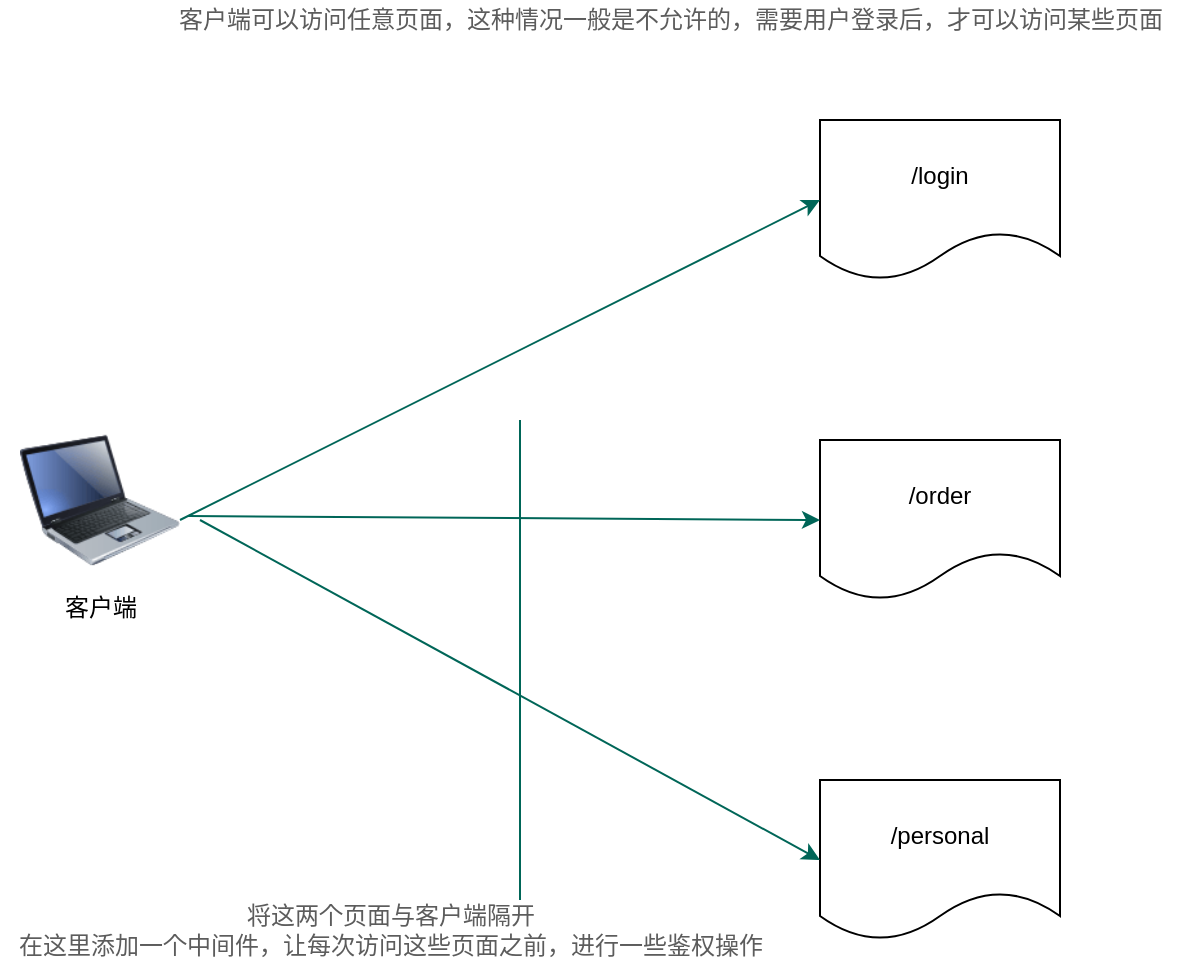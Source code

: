 <mxfile version="14.0.1" type="github">
  <diagram id="TM37tiQ-h3oI6vZYpgEh" name="第 1 页">
    <mxGraphModel dx="1422" dy="706" grid="1" gridSize="10" guides="1" tooltips="1" connect="1" arrows="1" fold="1" page="1" pageScale="1" pageWidth="827" pageHeight="1169" math="0" shadow="0">
      <root>
        <mxCell id="0" />
        <mxCell id="1" parent="0" />
        <mxCell id="SjifaQKChglQ1tHk07vl-1" value="客户端" style="image;html=1;image=img/lib/clip_art/computers/Laptop_128x128.png" vertex="1" parent="1">
          <mxGeometry x="120" y="320" width="80" height="80" as="geometry" />
        </mxCell>
        <mxCell id="SjifaQKChglQ1tHk07vl-2" value="/login" style="shape=document;whiteSpace=wrap;html=1;boundedLbl=1;rounded=0;sketch=0;" vertex="1" parent="1">
          <mxGeometry x="520" y="170" width="120" height="80" as="geometry" />
        </mxCell>
        <mxCell id="SjifaQKChglQ1tHk07vl-3" value="/order" style="shape=document;whiteSpace=wrap;html=1;boundedLbl=1;rounded=0;sketch=0;" vertex="1" parent="1">
          <mxGeometry x="520" y="330" width="120" height="80" as="geometry" />
        </mxCell>
        <mxCell id="SjifaQKChglQ1tHk07vl-4" value="/personal" style="shape=document;whiteSpace=wrap;html=1;boundedLbl=1;rounded=0;sketch=0;" vertex="1" parent="1">
          <mxGeometry x="520" y="500" width="120" height="80" as="geometry" />
        </mxCell>
        <mxCell id="SjifaQKChglQ1tHk07vl-5" value="" style="endArrow=classic;html=1;strokeColor=#006658;fillColor=#21C0A5;fontColor=#5C5C5C;entryX=0;entryY=0.5;entryDx=0;entryDy=0;" edge="1" parent="1" target="SjifaQKChglQ1tHk07vl-2">
          <mxGeometry width="50" height="50" relative="1" as="geometry">
            <mxPoint x="200" y="370" as="sourcePoint" />
            <mxPoint x="250" y="320" as="targetPoint" />
          </mxGeometry>
        </mxCell>
        <mxCell id="SjifaQKChglQ1tHk07vl-6" value="" style="endArrow=classic;html=1;strokeColor=#006658;fillColor=#21C0A5;fontColor=#5C5C5C;entryX=0;entryY=0.5;entryDx=0;entryDy=0;exitX=1.05;exitY=0.6;exitDx=0;exitDy=0;exitPerimeter=0;" edge="1" parent="1" source="SjifaQKChglQ1tHk07vl-1" target="SjifaQKChglQ1tHk07vl-3">
          <mxGeometry width="50" height="50" relative="1" as="geometry">
            <mxPoint x="210" y="380" as="sourcePoint" />
            <mxPoint x="440" y="220" as="targetPoint" />
          </mxGeometry>
        </mxCell>
        <mxCell id="SjifaQKChglQ1tHk07vl-7" value="" style="endArrow=classic;html=1;strokeColor=#006658;fillColor=#21C0A5;fontColor=#5C5C5C;entryX=0;entryY=0.5;entryDx=0;entryDy=0;" edge="1" parent="1" target="SjifaQKChglQ1tHk07vl-4">
          <mxGeometry width="50" height="50" relative="1" as="geometry">
            <mxPoint x="210" y="370" as="sourcePoint" />
            <mxPoint x="434" y="380" as="targetPoint" />
          </mxGeometry>
        </mxCell>
        <mxCell id="SjifaQKChglQ1tHk07vl-8" value="客户端可以访问任意页面，这种情况一般是不允许的，需要用户登录后，才可以访问某些页面" style="text;html=1;align=center;verticalAlign=middle;resizable=0;points=[];autosize=1;fontColor=#5C5C5C;" vertex="1" parent="1">
          <mxGeometry x="190" y="110" width="510" height="20" as="geometry" />
        </mxCell>
        <mxCell id="SjifaQKChglQ1tHk07vl-9" value="" style="endArrow=none;html=1;strokeColor=#006658;fillColor=#21C0A5;fontColor=#5C5C5C;" edge="1" parent="1">
          <mxGeometry width="50" height="50" relative="1" as="geometry">
            <mxPoint x="370" y="560" as="sourcePoint" />
            <mxPoint x="370" y="320" as="targetPoint" />
          </mxGeometry>
        </mxCell>
        <mxCell id="SjifaQKChglQ1tHk07vl-10" value="将这两个页面与客户端隔开&lt;br&gt;在这里添加一个中间件，让每次访问这些页面之前，进行一些鉴权操作" style="text;html=1;align=center;verticalAlign=middle;resizable=0;points=[];autosize=1;fontColor=#5C5C5C;" vertex="1" parent="1">
          <mxGeometry x="110" y="560" width="390" height="30" as="geometry" />
        </mxCell>
      </root>
    </mxGraphModel>
  </diagram>
</mxfile>
